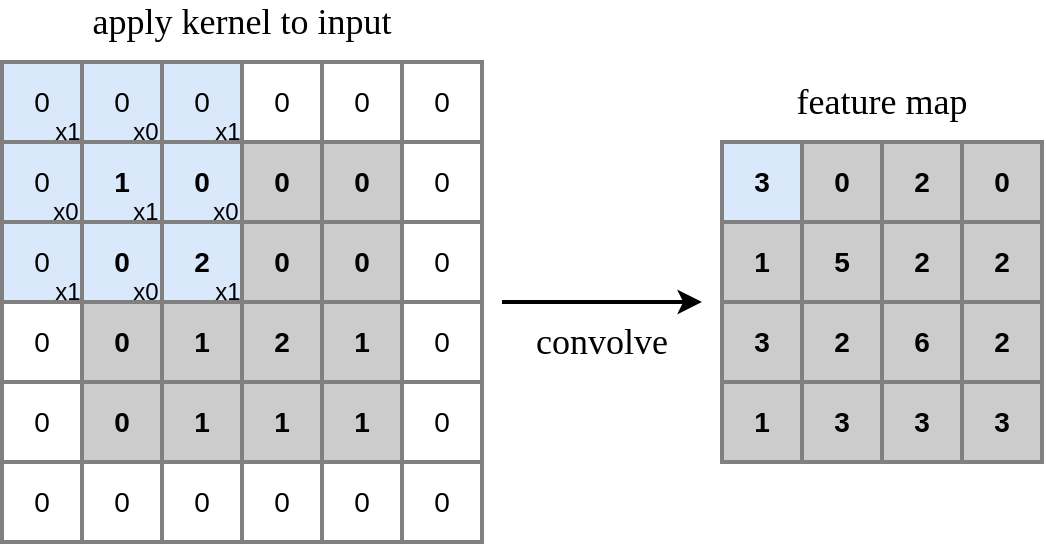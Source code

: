 <mxfile version="13.3.1" type="device"><diagram id="vG3HYnOZDXb5OnKrD8ZP" name="Page-1"><mxGraphModel dx="1422" dy="765" grid="1" gridSize="10" guides="1" tooltips="1" connect="1" arrows="1" fold="1" page="1" pageScale="1" pageWidth="827" pageHeight="1169" math="0" shadow="0"><root><mxCell id="0"/><mxCell id="1" parent="0"/><mxCell id="tVO60_SgB_9v3wzxXpI6-1" value="0" style="whiteSpace=wrap;html=1;aspect=fixed;horizontal=1;verticalAlign=middle;fontSize=14;strokeColor=#808080;strokeWidth=2;fillColor=#dae8fc;" vertex="1" parent="1"><mxGeometry x="160" y="520" width="40" height="40" as="geometry"/></mxCell><mxCell id="tVO60_SgB_9v3wzxXpI6-2" value="0" style="whiteSpace=wrap;html=1;aspect=fixed;horizontal=1;verticalAlign=middle;fontSize=14;strokeColor=#808080;strokeWidth=2;fillColor=#dae8fc;" vertex="1" parent="1"><mxGeometry x="200" y="520" width="40" height="40" as="geometry"/></mxCell><mxCell id="tVO60_SgB_9v3wzxXpI6-3" value="0" style="whiteSpace=wrap;html=1;aspect=fixed;horizontal=1;verticalAlign=middle;fontSize=14;strokeColor=#808080;strokeWidth=2;fillColor=#dae8fc;" vertex="1" parent="1"><mxGeometry x="240" y="520" width="40" height="40" as="geometry"/></mxCell><mxCell id="tVO60_SgB_9v3wzxXpI6-4" value="0" style="whiteSpace=wrap;html=1;aspect=fixed;horizontal=1;verticalAlign=middle;fontSize=14;strokeColor=#808080;strokeWidth=2;" vertex="1" parent="1"><mxGeometry x="280" y="520" width="40" height="40" as="geometry"/></mxCell><mxCell id="tVO60_SgB_9v3wzxXpI6-5" value="0" style="whiteSpace=wrap;html=1;aspect=fixed;horizontal=1;verticalAlign=middle;fontSize=14;strokeColor=#808080;strokeWidth=2;" vertex="1" parent="1"><mxGeometry x="320" y="520" width="40" height="40" as="geometry"/></mxCell><mxCell id="tVO60_SgB_9v3wzxXpI6-6" value="0" style="whiteSpace=wrap;html=1;aspect=fixed;horizontal=1;verticalAlign=middle;fontSize=14;strokeColor=#808080;strokeWidth=2;" vertex="1" parent="1"><mxGeometry x="360" y="520" width="40" height="40" as="geometry"/></mxCell><mxCell id="tVO60_SgB_9v3wzxXpI6-7" value="0" style="whiteSpace=wrap;html=1;aspect=fixed;horizontal=1;verticalAlign=middle;fontSize=14;strokeColor=#808080;strokeWidth=2;" vertex="1" parent="1"><mxGeometry x="360" y="560" width="40" height="40" as="geometry"/></mxCell><mxCell id="tVO60_SgB_9v3wzxXpI6-8" value="0" style="whiteSpace=wrap;html=1;aspect=fixed;horizontal=1;verticalAlign=middle;fontSize=14;strokeColor=#808080;strokeWidth=2;fillColor=#dae8fc;" vertex="1" parent="1"><mxGeometry x="160" y="560" width="40" height="40" as="geometry"/></mxCell><mxCell id="tVO60_SgB_9v3wzxXpI6-9" value="0" style="whiteSpace=wrap;html=1;aspect=fixed;horizontal=1;verticalAlign=middle;fontSize=14;strokeColor=#808080;strokeWidth=2;fillColor=#dae8fc;" vertex="1" parent="1"><mxGeometry x="160" y="600" width="40" height="40" as="geometry"/></mxCell><mxCell id="tVO60_SgB_9v3wzxXpI6-10" value="0" style="whiteSpace=wrap;html=1;aspect=fixed;horizontal=1;verticalAlign=middle;fontSize=14;strokeColor=#808080;strokeWidth=2;" vertex="1" parent="1"><mxGeometry x="160" y="640" width="40" height="40" as="geometry"/></mxCell><mxCell id="tVO60_SgB_9v3wzxXpI6-11" value="0" style="whiteSpace=wrap;html=1;aspect=fixed;horizontal=1;verticalAlign=middle;fontSize=14;strokeColor=#808080;strokeWidth=2;" vertex="1" parent="1"><mxGeometry x="160" y="680" width="40" height="40" as="geometry"/></mxCell><mxCell id="tVO60_SgB_9v3wzxXpI6-12" value="0" style="whiteSpace=wrap;html=1;aspect=fixed;horizontal=1;verticalAlign=middle;fontSize=14;strokeColor=#808080;strokeWidth=2;" vertex="1" parent="1"><mxGeometry x="160" y="720" width="40" height="40" as="geometry"/></mxCell><mxCell id="tVO60_SgB_9v3wzxXpI6-13" value="0" style="whiteSpace=wrap;html=1;aspect=fixed;horizontal=1;verticalAlign=middle;fontSize=14;strokeColor=#808080;strokeWidth=2;" vertex="1" parent="1"><mxGeometry x="200" y="720" width="40" height="40" as="geometry"/></mxCell><mxCell id="tVO60_SgB_9v3wzxXpI6-14" value="0" style="whiteSpace=wrap;html=1;aspect=fixed;horizontal=1;verticalAlign=middle;fontSize=14;strokeColor=#808080;strokeWidth=2;" vertex="1" parent="1"><mxGeometry x="240" y="720" width="40" height="40" as="geometry"/></mxCell><mxCell id="tVO60_SgB_9v3wzxXpI6-15" value="0" style="whiteSpace=wrap;html=1;aspect=fixed;horizontal=1;verticalAlign=middle;fontSize=14;strokeColor=#808080;strokeWidth=2;" vertex="1" parent="1"><mxGeometry x="280" y="720" width="40" height="40" as="geometry"/></mxCell><mxCell id="tVO60_SgB_9v3wzxXpI6-16" value="0" style="whiteSpace=wrap;html=1;aspect=fixed;horizontal=1;verticalAlign=middle;fontSize=14;strokeColor=#808080;strokeWidth=2;" vertex="1" parent="1"><mxGeometry x="320" y="720" width="40" height="40" as="geometry"/></mxCell><mxCell id="tVO60_SgB_9v3wzxXpI6-17" value="0" style="whiteSpace=wrap;html=1;aspect=fixed;horizontal=1;verticalAlign=middle;fontSize=14;strokeColor=#808080;strokeWidth=2;" vertex="1" parent="1"><mxGeometry x="360" y="720" width="40" height="40" as="geometry"/></mxCell><mxCell id="tVO60_SgB_9v3wzxXpI6-18" value="0" style="whiteSpace=wrap;html=1;aspect=fixed;horizontal=1;verticalAlign=middle;fontSize=14;strokeColor=#808080;strokeWidth=2;" vertex="1" parent="1"><mxGeometry x="360" y="680" width="40" height="40" as="geometry"/></mxCell><mxCell id="tVO60_SgB_9v3wzxXpI6-19" value="0" style="whiteSpace=wrap;html=1;aspect=fixed;horizontal=1;verticalAlign=middle;fontSize=14;strokeColor=#808080;strokeWidth=2;" vertex="1" parent="1"><mxGeometry x="360" y="640" width="40" height="40" as="geometry"/></mxCell><mxCell id="tVO60_SgB_9v3wzxXpI6-20" value="0" style="whiteSpace=wrap;html=1;aspect=fixed;horizontal=1;verticalAlign=middle;fontSize=14;strokeColor=#808080;strokeWidth=2;" vertex="1" parent="1"><mxGeometry x="360" y="600" width="40" height="40" as="geometry"/></mxCell><mxCell id="tVO60_SgB_9v3wzxXpI6-21" value="1" style="whiteSpace=wrap;html=1;aspect=fixed;horizontal=1;verticalAlign=middle;fontSize=14;fillColor=#dae8fc;fontStyle=1;strokeColor=#808080;strokeWidth=2;" vertex="1" parent="1"><mxGeometry x="200" y="560" width="40" height="40" as="geometry"/></mxCell><mxCell id="tVO60_SgB_9v3wzxXpI6-22" value="0" style="whiteSpace=wrap;html=1;aspect=fixed;horizontal=1;verticalAlign=middle;fontSize=14;fillColor=#dae8fc;fontStyle=1;strokeColor=#808080;strokeWidth=2;" vertex="1" parent="1"><mxGeometry x="240" y="560" width="40" height="40" as="geometry"/></mxCell><mxCell id="tVO60_SgB_9v3wzxXpI6-23" value="0" style="whiteSpace=wrap;html=1;aspect=fixed;horizontal=1;verticalAlign=middle;fontSize=14;fillColor=#CCCCCC;fontStyle=1;strokeColor=#808080;strokeWidth=2;" vertex="1" parent="1"><mxGeometry x="280" y="560" width="40" height="40" as="geometry"/></mxCell><mxCell id="tVO60_SgB_9v3wzxXpI6-24" value="0" style="whiteSpace=wrap;html=1;aspect=fixed;horizontal=1;verticalAlign=middle;fontSize=14;fillColor=#CCCCCC;fontStyle=1;strokeColor=#808080;strokeWidth=2;" vertex="1" parent="1"><mxGeometry x="320" y="560" width="40" height="40" as="geometry"/></mxCell><mxCell id="tVO60_SgB_9v3wzxXpI6-25" value="0" style="whiteSpace=wrap;html=1;aspect=fixed;horizontal=1;verticalAlign=middle;fontSize=14;fillColor=#dae8fc;fontStyle=1;strokeColor=#808080;strokeWidth=2;" vertex="1" parent="1"><mxGeometry x="200" y="600" width="40" height="40" as="geometry"/></mxCell><mxCell id="tVO60_SgB_9v3wzxXpI6-26" value="2" style="whiteSpace=wrap;html=1;aspect=fixed;horizontal=1;verticalAlign=middle;fontSize=14;fillColor=#dae8fc;fontStyle=1;strokeColor=#808080;strokeWidth=2;" vertex="1" parent="1"><mxGeometry x="240" y="600" width="40" height="40" as="geometry"/></mxCell><mxCell id="tVO60_SgB_9v3wzxXpI6-27" value="0" style="whiteSpace=wrap;html=1;aspect=fixed;horizontal=1;verticalAlign=middle;fontSize=14;fillColor=#CCCCCC;fontStyle=1;strokeColor=#808080;strokeWidth=2;" vertex="1" parent="1"><mxGeometry x="280" y="600" width="40" height="40" as="geometry"/></mxCell><mxCell id="tVO60_SgB_9v3wzxXpI6-28" value="0" style="whiteSpace=wrap;html=1;aspect=fixed;horizontal=1;verticalAlign=middle;fontSize=14;fillColor=#CCCCCC;fontStyle=1;strokeColor=#808080;strokeWidth=2;" vertex="1" parent="1"><mxGeometry x="320" y="600" width="40" height="40" as="geometry"/></mxCell><mxCell id="tVO60_SgB_9v3wzxXpI6-29" value="0" style="whiteSpace=wrap;html=1;aspect=fixed;horizontal=1;verticalAlign=middle;fontSize=14;fillColor=#CCCCCC;fontStyle=1;strokeColor=#808080;strokeWidth=2;" vertex="1" parent="1"><mxGeometry x="200" y="640" width="40" height="40" as="geometry"/></mxCell><mxCell id="tVO60_SgB_9v3wzxXpI6-30" value="1" style="whiteSpace=wrap;html=1;aspect=fixed;horizontal=1;verticalAlign=middle;fontSize=14;fillColor=#CCCCCC;fontStyle=1;strokeColor=#808080;strokeWidth=2;" vertex="1" parent="1"><mxGeometry x="240" y="640" width="40" height="40" as="geometry"/></mxCell><mxCell id="tVO60_SgB_9v3wzxXpI6-31" value="2" style="whiteSpace=wrap;html=1;aspect=fixed;horizontal=1;verticalAlign=middle;fontSize=14;fillColor=#CCCCCC;fontStyle=1;strokeColor=#808080;strokeWidth=2;" vertex="1" parent="1"><mxGeometry x="280" y="640" width="40" height="40" as="geometry"/></mxCell><mxCell id="tVO60_SgB_9v3wzxXpI6-32" value="1" style="whiteSpace=wrap;html=1;aspect=fixed;horizontal=1;verticalAlign=middle;fontSize=14;fillColor=#CCCCCC;fontStyle=1;strokeColor=#808080;strokeWidth=2;" vertex="1" parent="1"><mxGeometry x="320" y="640" width="40" height="40" as="geometry"/></mxCell><mxCell id="tVO60_SgB_9v3wzxXpI6-33" value="0" style="whiteSpace=wrap;html=1;aspect=fixed;horizontal=1;verticalAlign=middle;fontSize=14;fillColor=#CCCCCC;fontStyle=1;strokeColor=#808080;strokeWidth=2;" vertex="1" parent="1"><mxGeometry x="200" y="680" width="40" height="40" as="geometry"/></mxCell><mxCell id="tVO60_SgB_9v3wzxXpI6-34" value="1" style="whiteSpace=wrap;html=1;aspect=fixed;horizontal=1;verticalAlign=middle;fontSize=14;fillColor=#CCCCCC;fontStyle=1;strokeColor=#808080;strokeWidth=2;" vertex="1" parent="1"><mxGeometry x="240" y="680" width="40" height="40" as="geometry"/></mxCell><mxCell id="tVO60_SgB_9v3wzxXpI6-35" value="1" style="whiteSpace=wrap;html=1;aspect=fixed;horizontal=1;verticalAlign=middle;fontSize=14;fillColor=#CCCCCC;fontStyle=1;strokeColor=#808080;strokeWidth=2;" vertex="1" parent="1"><mxGeometry x="280" y="680" width="40" height="40" as="geometry"/></mxCell><mxCell id="tVO60_SgB_9v3wzxXpI6-36" value="1" style="whiteSpace=wrap;html=1;aspect=fixed;horizontal=1;verticalAlign=middle;fontSize=14;fillColor=#CCCCCC;fontStyle=1;strokeColor=#808080;strokeWidth=2;" vertex="1" parent="1"><mxGeometry x="320" y="680" width="40" height="40" as="geometry"/></mxCell><mxCell id="tVO60_SgB_9v3wzxXpI6-37" value="3" style="whiteSpace=wrap;html=1;aspect=fixed;horizontal=1;verticalAlign=middle;fontSize=14;fillColor=#dae8fc;fontStyle=1;strokeColor=#808080;strokeWidth=2;" vertex="1" parent="1"><mxGeometry x="520" y="560" width="40" height="40" as="geometry"/></mxCell><mxCell id="tVO60_SgB_9v3wzxXpI6-38" value="0" style="whiteSpace=wrap;html=1;aspect=fixed;horizontal=1;verticalAlign=middle;fontSize=14;fillColor=#CCCCCC;fontStyle=1;strokeColor=#808080;strokeWidth=2;" vertex="1" parent="1"><mxGeometry x="560" y="560" width="40" height="40" as="geometry"/></mxCell><mxCell id="tVO60_SgB_9v3wzxXpI6-39" value="2" style="whiteSpace=wrap;html=1;aspect=fixed;horizontal=1;verticalAlign=middle;fontSize=14;fillColor=#CCCCCC;fontStyle=1;strokeColor=#808080;strokeWidth=2;" vertex="1" parent="1"><mxGeometry x="600" y="560" width="40" height="40" as="geometry"/></mxCell><mxCell id="tVO60_SgB_9v3wzxXpI6-40" value="0" style="whiteSpace=wrap;html=1;aspect=fixed;horizontal=1;verticalAlign=middle;fontSize=14;fillColor=#CCCCCC;fontStyle=1;strokeColor=#808080;strokeWidth=2;" vertex="1" parent="1"><mxGeometry x="640" y="560" width="40" height="40" as="geometry"/></mxCell><mxCell id="tVO60_SgB_9v3wzxXpI6-41" value="1" style="whiteSpace=wrap;html=1;aspect=fixed;horizontal=1;verticalAlign=middle;fontSize=14;fillColor=#CCCCCC;fontStyle=1;strokeColor=#808080;strokeWidth=2;" vertex="1" parent="1"><mxGeometry x="520" y="600" width="40" height="40" as="geometry"/></mxCell><mxCell id="tVO60_SgB_9v3wzxXpI6-42" value="5" style="whiteSpace=wrap;html=1;aspect=fixed;horizontal=1;verticalAlign=middle;fontSize=14;fillColor=#CCCCCC;fontStyle=1;strokeColor=#808080;strokeWidth=2;" vertex="1" parent="1"><mxGeometry x="560" y="600" width="40" height="40" as="geometry"/></mxCell><mxCell id="tVO60_SgB_9v3wzxXpI6-43" value="2" style="whiteSpace=wrap;html=1;aspect=fixed;horizontal=1;verticalAlign=middle;fontSize=14;fillColor=#CCCCCC;fontStyle=1;strokeColor=#808080;strokeWidth=2;" vertex="1" parent="1"><mxGeometry x="600" y="600" width="40" height="40" as="geometry"/></mxCell><mxCell id="tVO60_SgB_9v3wzxXpI6-44" value="2" style="whiteSpace=wrap;html=1;aspect=fixed;horizontal=1;verticalAlign=middle;fontSize=14;fillColor=#CCCCCC;fontStyle=1;strokeColor=#808080;strokeWidth=2;" vertex="1" parent="1"><mxGeometry x="640" y="600" width="40" height="40" as="geometry"/></mxCell><mxCell id="tVO60_SgB_9v3wzxXpI6-45" value="3" style="whiteSpace=wrap;html=1;aspect=fixed;horizontal=1;verticalAlign=middle;fontSize=14;fillColor=#CCCCCC;fontStyle=1;strokeColor=#808080;strokeWidth=2;" vertex="1" parent="1"><mxGeometry x="520" y="640" width="40" height="40" as="geometry"/></mxCell><mxCell id="tVO60_SgB_9v3wzxXpI6-46" value="2" style="whiteSpace=wrap;html=1;aspect=fixed;horizontal=1;verticalAlign=middle;fontSize=14;fillColor=#CCCCCC;fontStyle=1;strokeColor=#808080;strokeWidth=2;" vertex="1" parent="1"><mxGeometry x="560" y="640" width="40" height="40" as="geometry"/></mxCell><mxCell id="tVO60_SgB_9v3wzxXpI6-47" value="6" style="whiteSpace=wrap;html=1;aspect=fixed;horizontal=1;verticalAlign=middle;fontSize=14;fillColor=#CCCCCC;fontStyle=1;strokeColor=#808080;strokeWidth=2;" vertex="1" parent="1"><mxGeometry x="600" y="640" width="40" height="40" as="geometry"/></mxCell><mxCell id="tVO60_SgB_9v3wzxXpI6-48" value="2" style="whiteSpace=wrap;html=1;aspect=fixed;horizontal=1;verticalAlign=middle;fontSize=14;fillColor=#CCCCCC;fontStyle=1;strokeColor=#808080;strokeWidth=2;" vertex="1" parent="1"><mxGeometry x="640" y="640" width="40" height="40" as="geometry"/></mxCell><mxCell id="tVO60_SgB_9v3wzxXpI6-49" value="1" style="whiteSpace=wrap;html=1;aspect=fixed;horizontal=1;verticalAlign=middle;fontSize=14;fillColor=#CCCCCC;fontStyle=1;strokeColor=#808080;strokeWidth=2;" vertex="1" parent="1"><mxGeometry x="520" y="680" width="40" height="40" as="geometry"/></mxCell><mxCell id="tVO60_SgB_9v3wzxXpI6-50" value="3" style="whiteSpace=wrap;html=1;aspect=fixed;horizontal=1;verticalAlign=middle;fontSize=14;fillColor=#CCCCCC;fontStyle=1;strokeColor=#808080;strokeWidth=2;" vertex="1" parent="1"><mxGeometry x="560" y="680" width="40" height="40" as="geometry"/></mxCell><mxCell id="tVO60_SgB_9v3wzxXpI6-51" value="3" style="whiteSpace=wrap;html=1;aspect=fixed;horizontal=1;verticalAlign=middle;fontSize=14;fillColor=#CCCCCC;fontStyle=1;strokeColor=#808080;strokeWidth=2;" vertex="1" parent="1"><mxGeometry x="600" y="680" width="40" height="40" as="geometry"/></mxCell><mxCell id="tVO60_SgB_9v3wzxXpI6-52" value="3" style="whiteSpace=wrap;html=1;aspect=fixed;horizontal=1;verticalAlign=middle;fontSize=14;fillColor=#CCCCCC;fontStyle=1;strokeColor=#808080;strokeWidth=2;" vertex="1" parent="1"><mxGeometry x="640" y="680" width="40" height="40" as="geometry"/></mxCell><mxCell id="tVO60_SgB_9v3wzxXpI6-53" value="x1" style="text;html=1;strokeColor=none;fillColor=none;align=center;verticalAlign=middle;whiteSpace=wrap;rounded=0;" vertex="1" parent="1"><mxGeometry x="187" y="550" width="12" height="10" as="geometry"/></mxCell><mxCell id="tVO60_SgB_9v3wzxXpI6-54" value="x0" style="text;html=1;strokeColor=none;fillColor=none;align=center;verticalAlign=middle;whiteSpace=wrap;rounded=0;" vertex="1" parent="1"><mxGeometry x="227" y="550" width="10" height="10" as="geometry"/></mxCell><mxCell id="tVO60_SgB_9v3wzxXpI6-55" value="x1" style="text;html=1;strokeColor=none;fillColor=none;align=center;verticalAlign=middle;whiteSpace=wrap;rounded=0;" vertex="1" parent="1"><mxGeometry x="267" y="550" width="12" height="10" as="geometry"/></mxCell><mxCell id="tVO60_SgB_9v3wzxXpI6-56" value="x0" style="text;html=1;strokeColor=none;fillColor=none;align=center;verticalAlign=middle;whiteSpace=wrap;rounded=0;" vertex="1" parent="1"><mxGeometry x="187" y="590" width="10" height="10" as="geometry"/></mxCell><mxCell id="tVO60_SgB_9v3wzxXpI6-57" value="x0" style="text;html=1;strokeColor=none;fillColor=none;align=center;verticalAlign=middle;whiteSpace=wrap;rounded=0;" vertex="1" parent="1"><mxGeometry x="267" y="590" width="10" height="10" as="geometry"/></mxCell><mxCell id="tVO60_SgB_9v3wzxXpI6-58" value="x0" style="text;html=1;strokeColor=none;fillColor=none;align=center;verticalAlign=middle;whiteSpace=wrap;rounded=0;" vertex="1" parent="1"><mxGeometry x="227" y="630" width="10" height="10" as="geometry"/></mxCell><mxCell id="tVO60_SgB_9v3wzxXpI6-59" value="x1" style="text;html=1;strokeColor=none;fillColor=none;align=center;verticalAlign=middle;whiteSpace=wrap;rounded=0;" vertex="1" parent="1"><mxGeometry x="226" y="590" width="12" height="10" as="geometry"/></mxCell><mxCell id="tVO60_SgB_9v3wzxXpI6-60" value="x1" style="text;html=1;strokeColor=none;fillColor=none;align=center;verticalAlign=middle;whiteSpace=wrap;rounded=0;" vertex="1" parent="1"><mxGeometry x="267" y="630" width="12" height="10" as="geometry"/></mxCell><mxCell id="tVO60_SgB_9v3wzxXpI6-61" value="x1" style="text;html=1;strokeColor=none;fillColor=none;align=center;verticalAlign=middle;whiteSpace=wrap;rounded=0;" vertex="1" parent="1"><mxGeometry x="187" y="630" width="12" height="10" as="geometry"/></mxCell><mxCell id="tVO60_SgB_9v3wzxXpI6-62" value="" style="endArrow=classic;html=1;strokeColor=#000000;strokeWidth=2;fontSize=14;" edge="1" parent="1"><mxGeometry width="50" height="50" relative="1" as="geometry"><mxPoint x="410" y="640" as="sourcePoint"/><mxPoint x="510" y="640" as="targetPoint"/></mxGeometry></mxCell><mxCell id="tVO60_SgB_9v3wzxXpI6-64" value="&lt;font style=&quot;font-size: 18px&quot; face=&quot;lmodern&quot;&gt;apply kernel to input&lt;/font&gt;" style="text;html=1;strokeColor=none;fillColor=none;align=center;verticalAlign=middle;whiteSpace=wrap;rounded=0;" vertex="1" parent="1"><mxGeometry x="180" y="490" width="200" height="20" as="geometry"/></mxCell><mxCell id="tVO60_SgB_9v3wzxXpI6-65" value="&lt;font style=&quot;font-size: 18px&quot; face=&quot;lmodern&quot;&gt;feature map&lt;/font&gt;" style="text;html=1;strokeColor=none;fillColor=none;align=center;verticalAlign=middle;whiteSpace=wrap;rounded=0;" vertex="1" parent="1"><mxGeometry x="530" y="530" width="140" height="20" as="geometry"/></mxCell><mxCell id="tVO60_SgB_9v3wzxXpI6-66" value="&lt;font style=&quot;font-size: 18px&quot; face=&quot;lmodern&quot;&gt;convolve&lt;/font&gt;" style="text;html=1;strokeColor=none;fillColor=none;align=center;verticalAlign=middle;whiteSpace=wrap;rounded=0;" vertex="1" parent="1"><mxGeometry x="410" y="650" width="100" height="20" as="geometry"/></mxCell></root></mxGraphModel></diagram></mxfile>